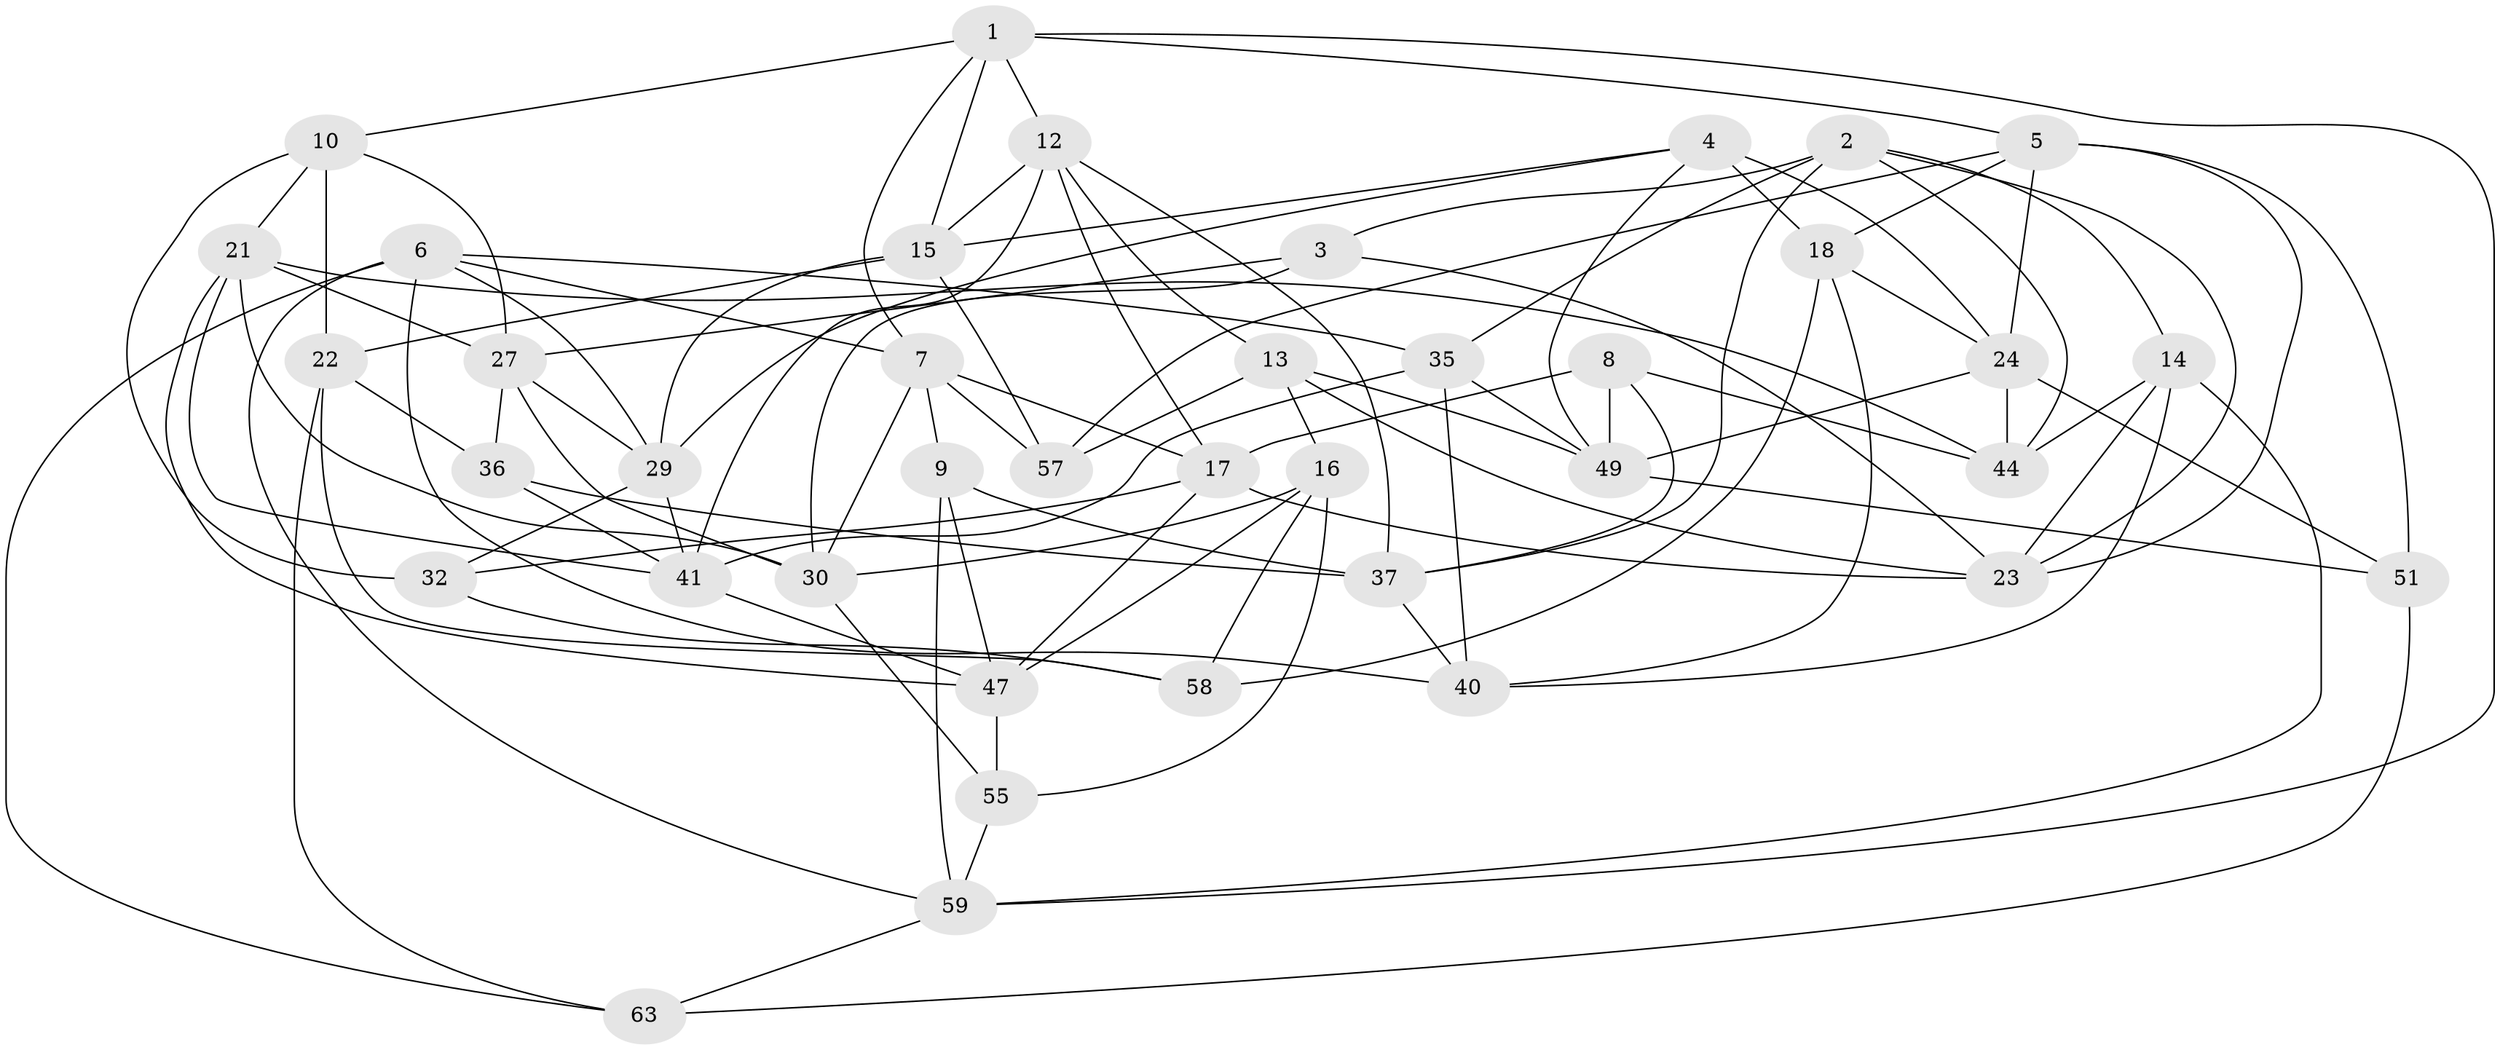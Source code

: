 // original degree distribution, {4: 1.0}
// Generated by graph-tools (version 1.1) at 2025/11/02/27/25 16:11:50]
// undirected, 39 vertices, 102 edges
graph export_dot {
graph [start="1"]
  node [color=gray90,style=filled];
  1 [super="+11"];
  2 [super="+68"];
  3;
  4 [super="+38"];
  5 [super="+20"];
  6 [super="+19"];
  7 [super="+60"];
  8;
  9;
  10 [super="+43"];
  12 [super="+25"];
  13 [super="+50"];
  14 [super="+39"];
  15 [super="+66"];
  16 [super="+45"];
  17 [super="+67"];
  18 [super="+46"];
  21 [super="+61"];
  22 [super="+26"];
  23 [super="+28"];
  24 [super="+54"];
  27 [super="+31"];
  29 [super="+33"];
  30 [super="+34"];
  32;
  35 [super="+52"];
  36;
  37 [super="+42"];
  40 [super="+48"];
  41 [super="+65"];
  44 [super="+56"];
  47 [super="+53"];
  49 [super="+64"];
  51;
  55;
  57;
  58;
  59 [super="+62"];
  63;
  1 -- 5;
  1 -- 15;
  1 -- 12;
  1 -- 59;
  1 -- 7;
  1 -- 10;
  2 -- 3;
  2 -- 37;
  2 -- 14;
  2 -- 44;
  2 -- 23;
  2 -- 35;
  3 -- 30;
  3 -- 23;
  3 -- 27;
  4 -- 49;
  4 -- 24;
  4 -- 18 [weight=2];
  4 -- 29;
  4 -- 15;
  5 -- 23;
  5 -- 57;
  5 -- 18;
  5 -- 51;
  5 -- 24;
  6 -- 63;
  6 -- 40;
  6 -- 29;
  6 -- 59;
  6 -- 7;
  6 -- 35;
  7 -- 57;
  7 -- 9;
  7 -- 17;
  7 -- 30;
  8 -- 17;
  8 -- 44;
  8 -- 37;
  8 -- 49;
  9 -- 37;
  9 -- 47;
  9 -- 59;
  10 -- 21;
  10 -- 32;
  10 -- 22 [weight=2];
  10 -- 27;
  12 -- 37;
  12 -- 13;
  12 -- 15;
  12 -- 17;
  12 -- 41;
  13 -- 16 [weight=2];
  13 -- 49;
  13 -- 57;
  13 -- 23;
  14 -- 59;
  14 -- 44 [weight=2];
  14 -- 23;
  14 -- 40;
  15 -- 57;
  15 -- 29;
  15 -- 22;
  16 -- 58;
  16 -- 30;
  16 -- 55;
  16 -- 47;
  17 -- 32;
  17 -- 23;
  17 -- 47;
  18 -- 40;
  18 -- 24;
  18 -- 58;
  21 -- 47;
  21 -- 41;
  21 -- 44;
  21 -- 30;
  21 -- 27;
  22 -- 63;
  22 -- 36;
  22 -- 58;
  24 -- 51;
  24 -- 44;
  24 -- 49;
  27 -- 30;
  27 -- 29;
  27 -- 36;
  29 -- 41;
  29 -- 32;
  30 -- 55;
  32 -- 58;
  35 -- 41;
  35 -- 40 [weight=2];
  35 -- 49;
  36 -- 37;
  36 -- 41;
  37 -- 40;
  41 -- 47;
  47 -- 55;
  49 -- 51;
  51 -- 63;
  55 -- 59;
  59 -- 63;
}
